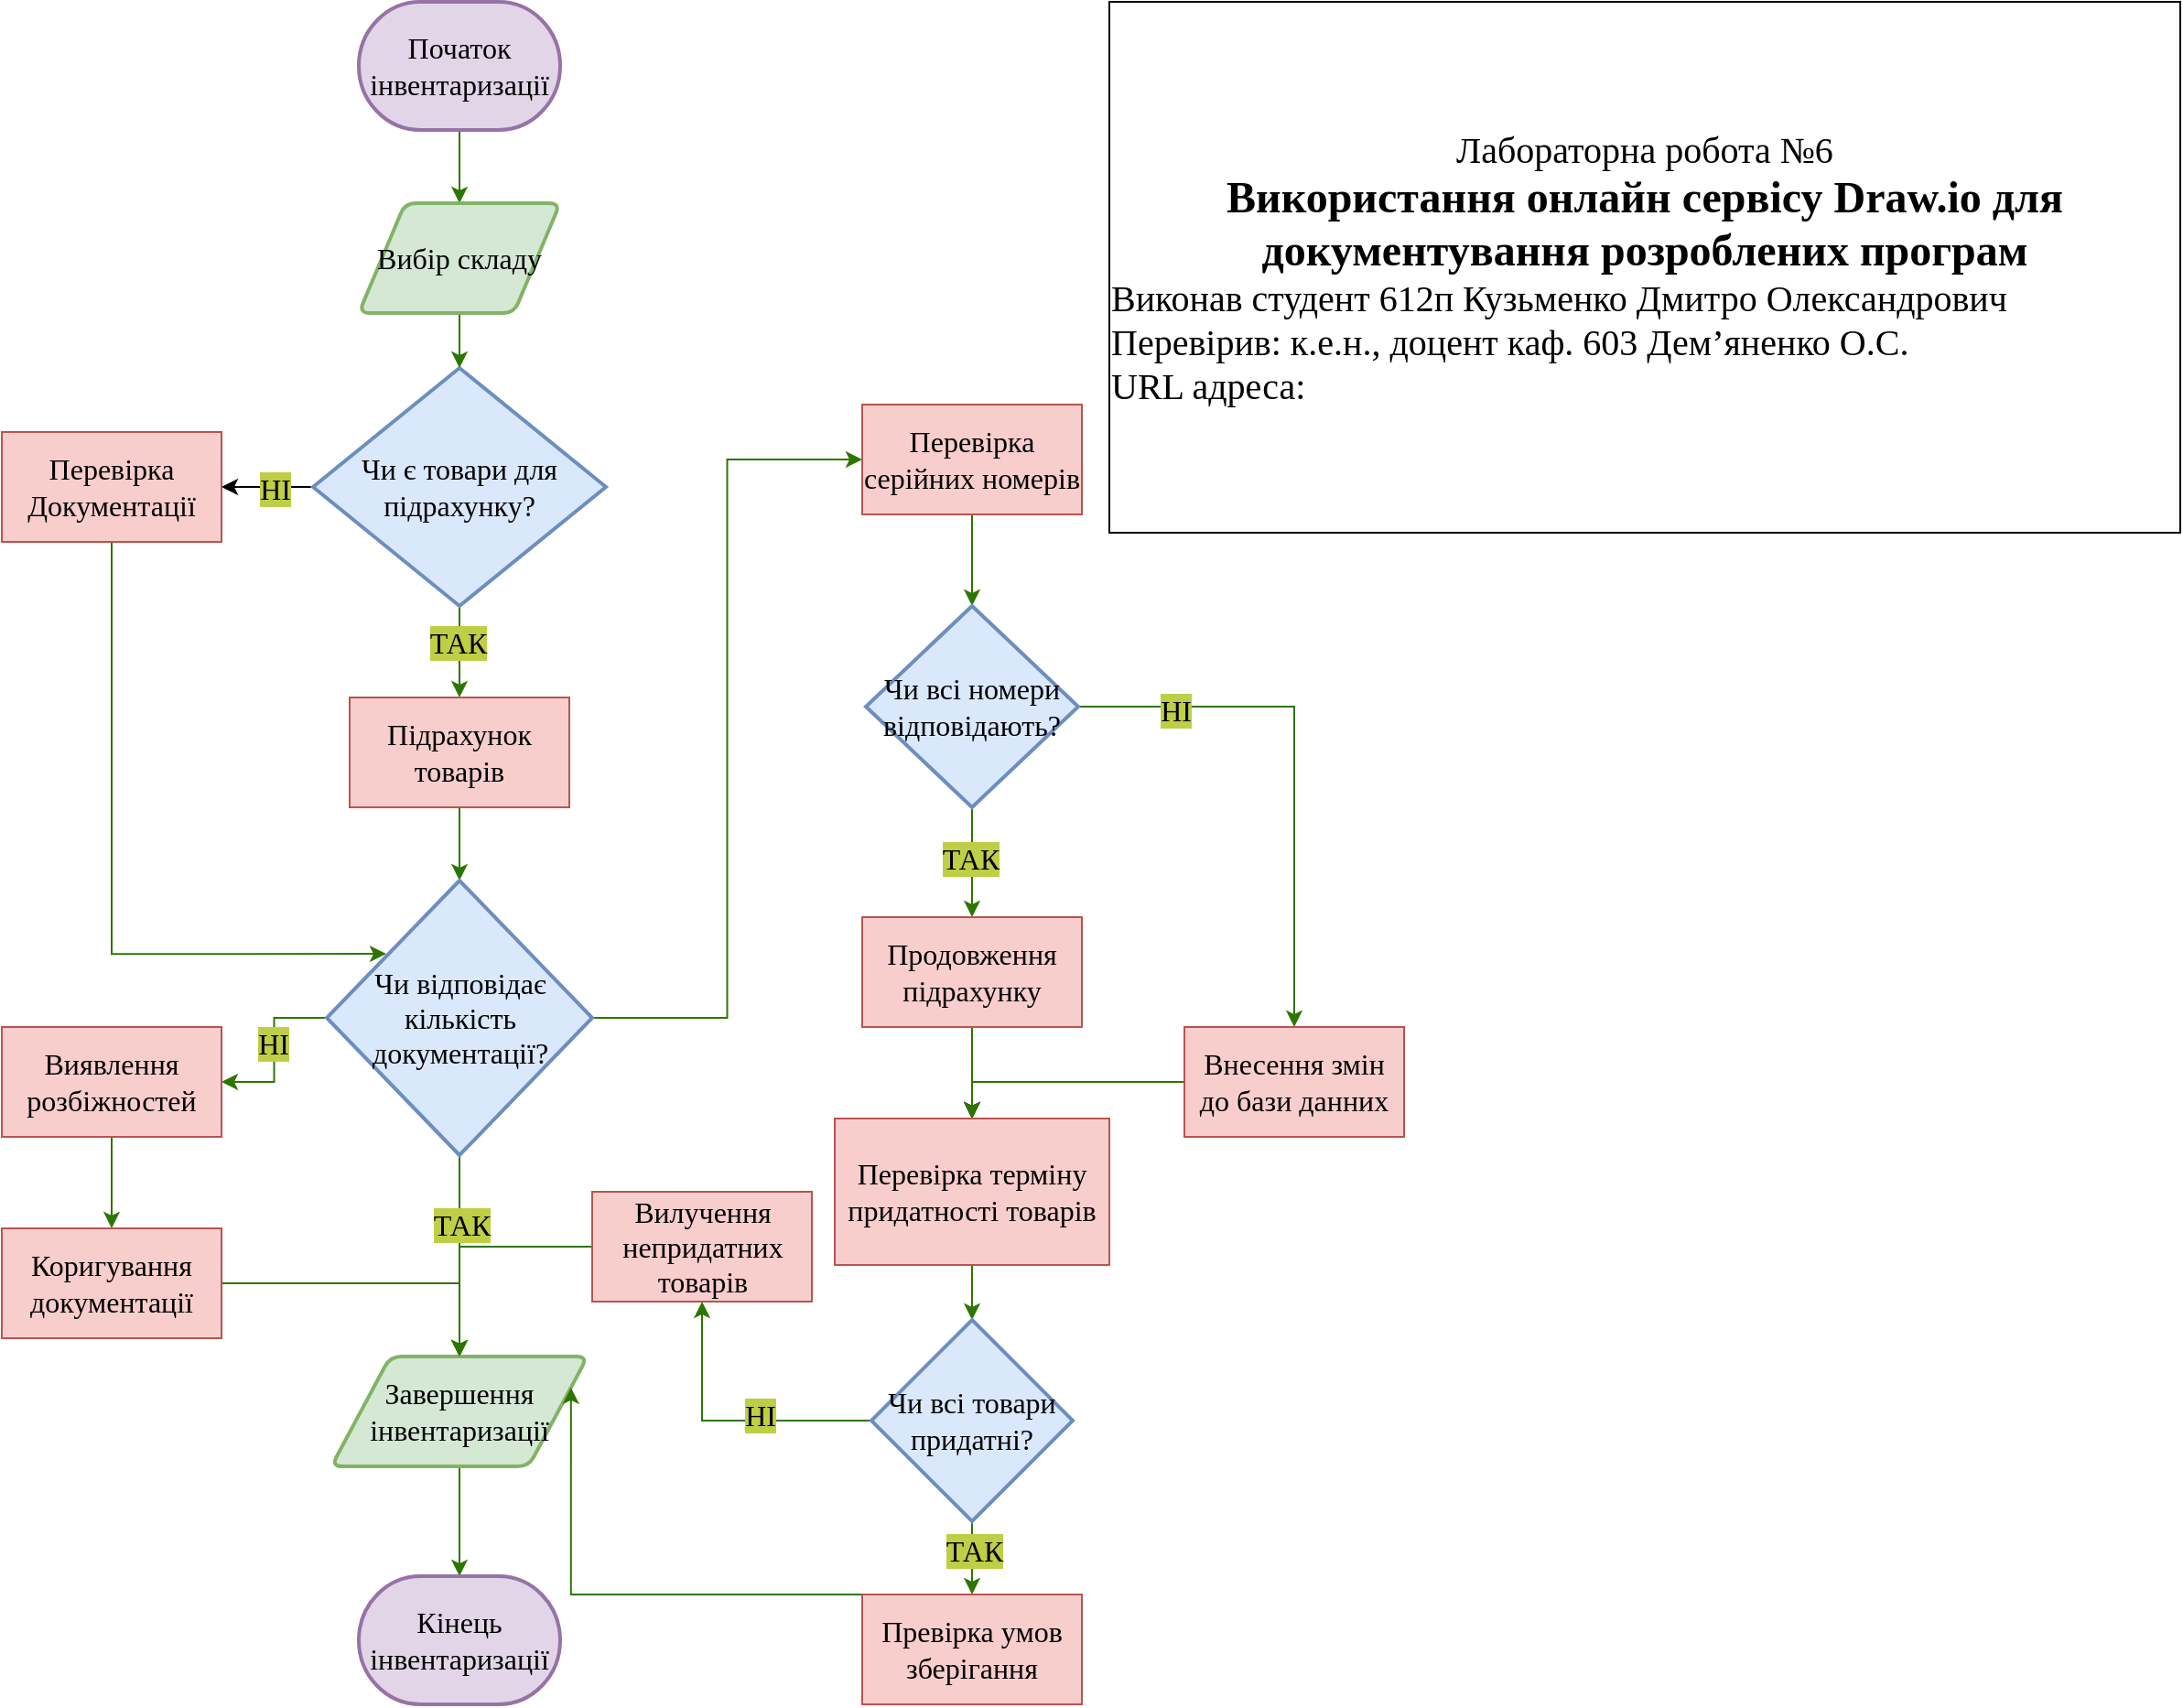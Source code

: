 <mxfile version="22.1.5" type="device">
  <diagram id="C5RBs43oDa-KdzZeNtuy" name="Page-1">
    <mxGraphModel dx="3048" dy="1012" grid="1" gridSize="10" guides="1" tooltips="1" connect="1" arrows="1" fold="1" page="1" pageScale="1" pageWidth="827" pageHeight="1169" math="0" shadow="0">
      <root>
        <mxCell id="WIyWlLk6GJQsqaUBKTNV-0" />
        <mxCell id="WIyWlLk6GJQsqaUBKTNV-1" parent="WIyWlLk6GJQsqaUBKTNV-0" />
        <mxCell id="CqZirn-vgnx0ZASu8Ui6-26" style="edgeStyle=orthogonalEdgeStyle;rounded=0;orthogonalLoop=1;jettySize=auto;html=1;fontSize=16;fontFamily=Times New Roman;fillColor=#60a917;strokeColor=#2D7600;" edge="1" parent="WIyWlLk6GJQsqaUBKTNV-1" source="CqZirn-vgnx0ZASu8Ui6-0" target="CqZirn-vgnx0ZASu8Ui6-24">
          <mxGeometry relative="1" as="geometry" />
        </mxCell>
        <mxCell id="CqZirn-vgnx0ZASu8Ui6-0" value="Початок інвентаризації" style="strokeWidth=2;html=1;shape=mxgraph.flowchart.terminator;whiteSpace=wrap;fontSize=16;fontFamily=Times New Roman;fillColor=#e1d5e7;strokeColor=#9673a6;" vertex="1" parent="WIyWlLk6GJQsqaUBKTNV-1">
          <mxGeometry x="185" y="30" width="110" height="70" as="geometry" />
        </mxCell>
        <mxCell id="CqZirn-vgnx0ZASu8Ui6-5" style="edgeStyle=orthogonalEdgeStyle;rounded=0;orthogonalLoop=1;jettySize=auto;html=1;fontSize=16;fontFamily=Times New Roman;fillColor=#60a917;strokeColor=#2D7600;" edge="1" parent="WIyWlLk6GJQsqaUBKTNV-1" source="CqZirn-vgnx0ZASu8Ui6-2" target="CqZirn-vgnx0ZASu8Ui6-4">
          <mxGeometry relative="1" as="geometry" />
        </mxCell>
        <mxCell id="CqZirn-vgnx0ZASu8Ui6-19" value="ТАК" style="edgeLabel;html=1;align=center;verticalAlign=middle;resizable=0;points=[];fontSize=16;fontFamily=Times New Roman;labelBackgroundColor=#bece46;" vertex="1" connectable="0" parent="CqZirn-vgnx0ZASu8Ui6-5">
          <mxGeometry x="-0.209" y="-1" relative="1" as="geometry">
            <mxPoint as="offset" />
          </mxGeometry>
        </mxCell>
        <mxCell id="CqZirn-vgnx0ZASu8Ui6-7" style="edgeStyle=orthogonalEdgeStyle;rounded=0;orthogonalLoop=1;jettySize=auto;html=1;fontSize=16;fontFamily=Times New Roman;" edge="1" parent="WIyWlLk6GJQsqaUBKTNV-1" source="CqZirn-vgnx0ZASu8Ui6-2" target="CqZirn-vgnx0ZASu8Ui6-6">
          <mxGeometry relative="1" as="geometry" />
        </mxCell>
        <mxCell id="CqZirn-vgnx0ZASu8Ui6-18" value="НІ" style="edgeLabel;html=1;align=center;verticalAlign=middle;resizable=0;points=[];fontSize=16;fontFamily=Times New Roman;labelBackgroundColor=#bece46;" vertex="1" connectable="0" parent="CqZirn-vgnx0ZASu8Ui6-7">
          <mxGeometry x="-0.153" y="1" relative="1" as="geometry">
            <mxPoint as="offset" />
          </mxGeometry>
        </mxCell>
        <mxCell id="CqZirn-vgnx0ZASu8Ui6-2" value="Чи є товари для підрахунку?" style="strokeWidth=2;html=1;shape=mxgraph.flowchart.decision;whiteSpace=wrap;fontSize=16;fontFamily=Times New Roman;fillColor=#dae8fc;strokeColor=#6c8ebf;" vertex="1" parent="WIyWlLk6GJQsqaUBKTNV-1">
          <mxGeometry x="160" y="230" width="160" height="130" as="geometry" />
        </mxCell>
        <mxCell id="CqZirn-vgnx0ZASu8Ui6-9" style="edgeStyle=orthogonalEdgeStyle;rounded=0;orthogonalLoop=1;jettySize=auto;html=1;fontSize=16;fontFamily=Times New Roman;fillColor=#60a917;strokeColor=#2D7600;" edge="1" parent="WIyWlLk6GJQsqaUBKTNV-1" source="CqZirn-vgnx0ZASu8Ui6-4" target="CqZirn-vgnx0ZASu8Ui6-8">
          <mxGeometry relative="1" as="geometry" />
        </mxCell>
        <mxCell id="CqZirn-vgnx0ZASu8Ui6-4" value="Підрахунок товарів" style="rounded=0;whiteSpace=wrap;html=1;fontSize=16;fontFamily=Times New Roman;fillColor=#f8cecc;strokeColor=#b85450;" vertex="1" parent="WIyWlLk6GJQsqaUBKTNV-1">
          <mxGeometry x="180" y="410" width="120" height="60" as="geometry" />
        </mxCell>
        <mxCell id="CqZirn-vgnx0ZASu8Ui6-15" style="edgeStyle=orthogonalEdgeStyle;rounded=0;orthogonalLoop=1;jettySize=auto;html=1;entryX=0.224;entryY=0.267;entryDx=0;entryDy=0;entryPerimeter=0;fontSize=16;fontFamily=Times New Roman;fillColor=#60a917;strokeColor=#2D7600;" edge="1" parent="WIyWlLk6GJQsqaUBKTNV-1" source="CqZirn-vgnx0ZASu8Ui6-6" target="CqZirn-vgnx0ZASu8Ui6-8">
          <mxGeometry relative="1" as="geometry">
            <mxPoint x="140" y="600" as="targetPoint" />
            <Array as="points">
              <mxPoint x="50" y="550" />
            </Array>
          </mxGeometry>
        </mxCell>
        <mxCell id="CqZirn-vgnx0ZASu8Ui6-6" value="Перевірка Документації" style="rounded=0;whiteSpace=wrap;html=1;fontSize=16;fontFamily=Times New Roman;fillColor=#f8cecc;strokeColor=#b85450;" vertex="1" parent="WIyWlLk6GJQsqaUBKTNV-1">
          <mxGeometry x="-10" y="265" width="120" height="60" as="geometry" />
        </mxCell>
        <mxCell id="CqZirn-vgnx0ZASu8Ui6-14" style="edgeStyle=orthogonalEdgeStyle;rounded=0;orthogonalLoop=1;jettySize=auto;html=1;fontSize=16;fontFamily=Times New Roman;fillColor=#60a917;strokeColor=#2D7600;" edge="1" parent="WIyWlLk6GJQsqaUBKTNV-1" source="CqZirn-vgnx0ZASu8Ui6-8" target="CqZirn-vgnx0ZASu8Ui6-28">
          <mxGeometry relative="1" as="geometry">
            <mxPoint x="240" y="700" as="targetPoint" />
          </mxGeometry>
        </mxCell>
        <mxCell id="CqZirn-vgnx0ZASu8Ui6-21" value="ТАК" style="edgeLabel;html=1;align=center;verticalAlign=middle;resizable=0;points=[];fontSize=16;fontFamily=Times New Roman;labelBackgroundColor=#bece46;" vertex="1" connectable="0" parent="CqZirn-vgnx0ZASu8Ui6-14">
          <mxGeometry x="-0.306" y="1" relative="1" as="geometry">
            <mxPoint as="offset" />
          </mxGeometry>
        </mxCell>
        <mxCell id="CqZirn-vgnx0ZASu8Ui6-17" style="edgeStyle=orthogonalEdgeStyle;rounded=0;orthogonalLoop=1;jettySize=auto;html=1;fontSize=16;fontFamily=Times New Roman;fillColor=#60a917;strokeColor=#2D7600;" edge="1" parent="WIyWlLk6GJQsqaUBKTNV-1" source="CqZirn-vgnx0ZASu8Ui6-8" target="CqZirn-vgnx0ZASu8Ui6-16">
          <mxGeometry relative="1" as="geometry" />
        </mxCell>
        <mxCell id="CqZirn-vgnx0ZASu8Ui6-20" value="НІ" style="edgeLabel;html=1;align=center;verticalAlign=middle;resizable=0;points=[];fontSize=16;fontFamily=Times New Roman;labelBackgroundColor=#bece46;" vertex="1" connectable="0" parent="CqZirn-vgnx0ZASu8Ui6-17">
          <mxGeometry x="-0.077" y="-1" relative="1" as="geometry">
            <mxPoint as="offset" />
          </mxGeometry>
        </mxCell>
        <mxCell id="CqZirn-vgnx0ZASu8Ui6-34" style="edgeStyle=orthogonalEdgeStyle;rounded=0;orthogonalLoop=1;jettySize=auto;html=1;entryX=0;entryY=0.5;entryDx=0;entryDy=0;fontSize=16;fontFamily=Times New Roman;fillColor=#60a917;strokeColor=#2D7600;" edge="1" parent="WIyWlLk6GJQsqaUBKTNV-1" source="CqZirn-vgnx0ZASu8Ui6-8" target="CqZirn-vgnx0ZASu8Ui6-33">
          <mxGeometry relative="1" as="geometry" />
        </mxCell>
        <mxCell id="CqZirn-vgnx0ZASu8Ui6-8" value="Чи відповідає кількість документації?" style="strokeWidth=2;html=1;shape=mxgraph.flowchart.decision;whiteSpace=wrap;fontSize=16;fontFamily=Times New Roman;fillColor=#dae8fc;strokeColor=#6c8ebf;" vertex="1" parent="WIyWlLk6GJQsqaUBKTNV-1">
          <mxGeometry x="167.5" y="510" width="145" height="150" as="geometry" />
        </mxCell>
        <mxCell id="CqZirn-vgnx0ZASu8Ui6-23" style="edgeStyle=orthogonalEdgeStyle;rounded=0;orthogonalLoop=1;jettySize=auto;html=1;fontSize=16;fontFamily=Times New Roman;fillColor=#60a917;strokeColor=#2D7600;" edge="1" parent="WIyWlLk6GJQsqaUBKTNV-1" source="CqZirn-vgnx0ZASu8Ui6-16" target="CqZirn-vgnx0ZASu8Ui6-22">
          <mxGeometry relative="1" as="geometry" />
        </mxCell>
        <mxCell id="CqZirn-vgnx0ZASu8Ui6-16" value="Виявлення розбіжностей" style="rounded=0;whiteSpace=wrap;html=1;fontSize=16;fontFamily=Times New Roman;fillColor=#f8cecc;strokeColor=#b85450;" vertex="1" parent="WIyWlLk6GJQsqaUBKTNV-1">
          <mxGeometry x="-10" y="590" width="120" height="60" as="geometry" />
        </mxCell>
        <mxCell id="CqZirn-vgnx0ZASu8Ui6-29" style="edgeStyle=orthogonalEdgeStyle;rounded=0;orthogonalLoop=1;jettySize=auto;html=1;fontSize=16;fontFamily=Times New Roman;fillColor=#60a917;strokeColor=#2D7600;" edge="1" parent="WIyWlLk6GJQsqaUBKTNV-1" source="CqZirn-vgnx0ZASu8Ui6-22" target="CqZirn-vgnx0ZASu8Ui6-28">
          <mxGeometry relative="1" as="geometry" />
        </mxCell>
        <mxCell id="CqZirn-vgnx0ZASu8Ui6-22" value="Коригування документації" style="rounded=0;whiteSpace=wrap;html=1;fontSize=16;fontFamily=Times New Roman;fillColor=#f8cecc;strokeColor=#b85450;" vertex="1" parent="WIyWlLk6GJQsqaUBKTNV-1">
          <mxGeometry x="-10" y="700" width="120" height="60" as="geometry" />
        </mxCell>
        <mxCell id="CqZirn-vgnx0ZASu8Ui6-27" style="edgeStyle=orthogonalEdgeStyle;rounded=0;orthogonalLoop=1;jettySize=auto;html=1;fontSize=16;fontFamily=Times New Roman;fillColor=#60a917;strokeColor=#2D7600;" edge="1" parent="WIyWlLk6GJQsqaUBKTNV-1" source="CqZirn-vgnx0ZASu8Ui6-24" target="CqZirn-vgnx0ZASu8Ui6-2">
          <mxGeometry relative="1" as="geometry" />
        </mxCell>
        <mxCell id="CqZirn-vgnx0ZASu8Ui6-24" value="Вибір складу" style="shape=parallelogram;html=1;strokeWidth=2;perimeter=parallelogramPerimeter;whiteSpace=wrap;rounded=1;arcSize=12;size=0.23;fontSize=16;fontFamily=Times New Roman;fillColor=#d5e8d4;strokeColor=#82b366;" vertex="1" parent="WIyWlLk6GJQsqaUBKTNV-1">
          <mxGeometry x="185" y="140" width="110" height="60" as="geometry" />
        </mxCell>
        <mxCell id="CqZirn-vgnx0ZASu8Ui6-31" style="edgeStyle=orthogonalEdgeStyle;rounded=0;orthogonalLoop=1;jettySize=auto;html=1;fontSize=16;fontFamily=Times New Roman;fillColor=#60a917;strokeColor=#2D7600;" edge="1" parent="WIyWlLk6GJQsqaUBKTNV-1" source="CqZirn-vgnx0ZASu8Ui6-28" target="CqZirn-vgnx0ZASu8Ui6-30">
          <mxGeometry relative="1" as="geometry" />
        </mxCell>
        <mxCell id="CqZirn-vgnx0ZASu8Ui6-28" value="Завершення інвентаризації" style="shape=parallelogram;html=1;strokeWidth=2;perimeter=parallelogramPerimeter;whiteSpace=wrap;rounded=1;arcSize=12;size=0.23;fontSize=16;fontFamily=Times New Roman;fillColor=#d5e8d4;strokeColor=#82b366;" vertex="1" parent="WIyWlLk6GJQsqaUBKTNV-1">
          <mxGeometry x="170" y="770" width="140" height="60" as="geometry" />
        </mxCell>
        <mxCell id="CqZirn-vgnx0ZASu8Ui6-30" value="Кінець інвентаризації" style="strokeWidth=2;html=1;shape=mxgraph.flowchart.terminator;whiteSpace=wrap;fontSize=16;fontFamily=Times New Roman;fillColor=#e1d5e7;strokeColor=#9673a6;" vertex="1" parent="WIyWlLk6GJQsqaUBKTNV-1">
          <mxGeometry x="185" y="890" width="110" height="70" as="geometry" />
        </mxCell>
        <mxCell id="CqZirn-vgnx0ZASu8Ui6-36" style="edgeStyle=orthogonalEdgeStyle;rounded=0;orthogonalLoop=1;jettySize=auto;html=1;fontSize=16;fontFamily=Times New Roman;fillColor=#60a917;strokeColor=#2D7600;" edge="1" parent="WIyWlLk6GJQsqaUBKTNV-1" source="CqZirn-vgnx0ZASu8Ui6-33" target="CqZirn-vgnx0ZASu8Ui6-35">
          <mxGeometry relative="1" as="geometry" />
        </mxCell>
        <mxCell id="CqZirn-vgnx0ZASu8Ui6-33" value="Перевірка серійних номерів" style="rounded=0;whiteSpace=wrap;html=1;fontSize=16;fontFamily=Times New Roman;fillColor=#f8cecc;strokeColor=#b85450;" vertex="1" parent="WIyWlLk6GJQsqaUBKTNV-1">
          <mxGeometry x="460" y="250" width="120" height="60" as="geometry" />
        </mxCell>
        <mxCell id="CqZirn-vgnx0ZASu8Ui6-40" style="edgeStyle=orthogonalEdgeStyle;rounded=0;orthogonalLoop=1;jettySize=auto;html=1;entryX=0.5;entryY=0;entryDx=0;entryDy=0;fontSize=16;fontFamily=Times New Roman;fillColor=#60a917;strokeColor=#2D7600;" edge="1" parent="WIyWlLk6GJQsqaUBKTNV-1" source="CqZirn-vgnx0ZASu8Ui6-35" target="CqZirn-vgnx0ZASu8Ui6-39">
          <mxGeometry relative="1" as="geometry" />
        </mxCell>
        <mxCell id="CqZirn-vgnx0ZASu8Ui6-59" value="НІ" style="edgeLabel;html=1;align=center;verticalAlign=middle;resizable=0;points=[];fontSize=16;fontFamily=Times New Roman;labelBackgroundColor=#bece46;" vertex="1" connectable="0" parent="CqZirn-vgnx0ZASu8Ui6-40">
          <mxGeometry x="-0.642" y="-2" relative="1" as="geometry">
            <mxPoint as="offset" />
          </mxGeometry>
        </mxCell>
        <mxCell id="CqZirn-vgnx0ZASu8Ui6-43" style="edgeStyle=orthogonalEdgeStyle;rounded=0;orthogonalLoop=1;jettySize=auto;html=1;fontSize=16;fontFamily=Times New Roman;fillColor=#60a917;strokeColor=#2D7600;" edge="1" parent="WIyWlLk6GJQsqaUBKTNV-1" source="CqZirn-vgnx0ZASu8Ui6-35" target="CqZirn-vgnx0ZASu8Ui6-42">
          <mxGeometry relative="1" as="geometry" />
        </mxCell>
        <mxCell id="CqZirn-vgnx0ZASu8Ui6-57" value="ТАК" style="edgeLabel;html=1;align=center;verticalAlign=middle;resizable=0;points=[];fontSize=16;fontFamily=Times New Roman;labelBackgroundColor=#bece46;" vertex="1" connectable="0" parent="CqZirn-vgnx0ZASu8Ui6-43">
          <mxGeometry x="-0.086" y="-1" relative="1" as="geometry">
            <mxPoint as="offset" />
          </mxGeometry>
        </mxCell>
        <mxCell id="CqZirn-vgnx0ZASu8Ui6-35" value="Чи всі номери відповідають?" style="strokeWidth=2;html=1;shape=mxgraph.flowchart.decision;whiteSpace=wrap;fontSize=16;fontFamily=Times New Roman;fillColor=#dae8fc;strokeColor=#6c8ebf;" vertex="1" parent="WIyWlLk6GJQsqaUBKTNV-1">
          <mxGeometry x="462" y="360" width="116" height="110" as="geometry" />
        </mxCell>
        <mxCell id="CqZirn-vgnx0ZASu8Ui6-69" style="edgeStyle=orthogonalEdgeStyle;rounded=0;orthogonalLoop=1;jettySize=auto;html=1;entryX=0.5;entryY=0;entryDx=0;entryDy=0;fillColor=#60a917;strokeColor=#2D7600;" edge="1" parent="WIyWlLk6GJQsqaUBKTNV-1" source="CqZirn-vgnx0ZASu8Ui6-39" target="CqZirn-vgnx0ZASu8Ui6-44">
          <mxGeometry relative="1" as="geometry" />
        </mxCell>
        <mxCell id="CqZirn-vgnx0ZASu8Ui6-39" value="Внесення змін до бази данних" style="rounded=0;whiteSpace=wrap;html=1;fontSize=16;fontFamily=Times New Roman;fillColor=#f8cecc;strokeColor=#b85450;" vertex="1" parent="WIyWlLk6GJQsqaUBKTNV-1">
          <mxGeometry x="636" y="590" width="120" height="60" as="geometry" />
        </mxCell>
        <mxCell id="CqZirn-vgnx0ZASu8Ui6-45" style="edgeStyle=orthogonalEdgeStyle;rounded=0;orthogonalLoop=1;jettySize=auto;html=1;fontSize=16;fontFamily=Times New Roman;" edge="1" parent="WIyWlLk6GJQsqaUBKTNV-1" source="CqZirn-vgnx0ZASu8Ui6-42" target="CqZirn-vgnx0ZASu8Ui6-44">
          <mxGeometry relative="1" as="geometry" />
        </mxCell>
        <mxCell id="CqZirn-vgnx0ZASu8Ui6-47" value="" style="edgeStyle=orthogonalEdgeStyle;rounded=0;orthogonalLoop=1;jettySize=auto;html=1;fontSize=16;fontFamily=Times New Roman;fillColor=#60a917;strokeColor=#2D7600;" edge="1" parent="WIyWlLk6GJQsqaUBKTNV-1" source="CqZirn-vgnx0ZASu8Ui6-42" target="CqZirn-vgnx0ZASu8Ui6-44">
          <mxGeometry relative="1" as="geometry" />
        </mxCell>
        <mxCell id="CqZirn-vgnx0ZASu8Ui6-42" value="Продовження підрахунку" style="rounded=0;whiteSpace=wrap;html=1;fontSize=16;fontFamily=Times New Roman;fillColor=#f8cecc;strokeColor=#b85450;" vertex="1" parent="WIyWlLk6GJQsqaUBKTNV-1">
          <mxGeometry x="460" y="530" width="120" height="60" as="geometry" />
        </mxCell>
        <mxCell id="CqZirn-vgnx0ZASu8Ui6-49" style="edgeStyle=orthogonalEdgeStyle;rounded=0;orthogonalLoop=1;jettySize=auto;html=1;fontSize=16;fontFamily=Times New Roman;fillColor=#60a917;strokeColor=#2D7600;" edge="1" parent="WIyWlLk6GJQsqaUBKTNV-1" source="CqZirn-vgnx0ZASu8Ui6-44" target="CqZirn-vgnx0ZASu8Ui6-48">
          <mxGeometry relative="1" as="geometry" />
        </mxCell>
        <mxCell id="CqZirn-vgnx0ZASu8Ui6-44" value="Перевірка терміну придатності товарів" style="rounded=0;whiteSpace=wrap;html=1;fontSize=16;fontFamily=Times New Roman;fillColor=#f8cecc;strokeColor=#b85450;" vertex="1" parent="WIyWlLk6GJQsqaUBKTNV-1">
          <mxGeometry x="445" y="640" width="150" height="80" as="geometry" />
        </mxCell>
        <mxCell id="CqZirn-vgnx0ZASu8Ui6-52" style="edgeStyle=orthogonalEdgeStyle;rounded=0;orthogonalLoop=1;jettySize=auto;html=1;fontSize=16;fontFamily=Times New Roman;fillColor=#60a917;strokeColor=#2D7600;" edge="1" parent="WIyWlLk6GJQsqaUBKTNV-1" source="CqZirn-vgnx0ZASu8Ui6-48" target="CqZirn-vgnx0ZASu8Ui6-50">
          <mxGeometry relative="1" as="geometry" />
        </mxCell>
        <mxCell id="CqZirn-vgnx0ZASu8Ui6-56" value="ТАК" style="edgeLabel;html=1;align=center;verticalAlign=middle;resizable=0;points=[];fontSize=16;fontFamily=Times New Roman;labelBackgroundColor=#bece46;" vertex="1" connectable="0" parent="CqZirn-vgnx0ZASu8Ui6-52">
          <mxGeometry x="-0.233" y="1" relative="1" as="geometry">
            <mxPoint as="offset" />
          </mxGeometry>
        </mxCell>
        <mxCell id="CqZirn-vgnx0ZASu8Ui6-62" style="edgeStyle=orthogonalEdgeStyle;rounded=0;orthogonalLoop=1;jettySize=auto;html=1;entryX=0.5;entryY=1;entryDx=0;entryDy=0;fontSize=16;fontFamily=Times New Roman;fillColor=#60a917;strokeColor=#2D7600;" edge="1" parent="WIyWlLk6GJQsqaUBKTNV-1" source="CqZirn-vgnx0ZASu8Ui6-48" target="CqZirn-vgnx0ZASu8Ui6-61">
          <mxGeometry relative="1" as="geometry" />
        </mxCell>
        <mxCell id="CqZirn-vgnx0ZASu8Ui6-63" value="НІ" style="edgeLabel;html=1;align=center;verticalAlign=middle;resizable=0;points=[];fontSize=16;fontFamily=Times New Roman;labelBackgroundColor=#bece46;" vertex="1" connectable="0" parent="CqZirn-vgnx0ZASu8Ui6-62">
          <mxGeometry x="-0.216" y="-3" relative="1" as="geometry">
            <mxPoint as="offset" />
          </mxGeometry>
        </mxCell>
        <mxCell id="CqZirn-vgnx0ZASu8Ui6-48" value="Чи всі товари придатні?" style="strokeWidth=2;html=1;shape=mxgraph.flowchart.decision;whiteSpace=wrap;fontSize=16;fontFamily=Times New Roman;fillColor=#dae8fc;strokeColor=#6c8ebf;" vertex="1" parent="WIyWlLk6GJQsqaUBKTNV-1">
          <mxGeometry x="465" y="750" width="110" height="110" as="geometry" />
        </mxCell>
        <mxCell id="CqZirn-vgnx0ZASu8Ui6-68" style="edgeStyle=orthogonalEdgeStyle;rounded=0;orthogonalLoop=1;jettySize=auto;html=1;entryX=1;entryY=0.25;entryDx=0;entryDy=0;fillColor=#60a917;strokeColor=#2D7600;" edge="1" parent="WIyWlLk6GJQsqaUBKTNV-1" source="CqZirn-vgnx0ZASu8Ui6-50" target="CqZirn-vgnx0ZASu8Ui6-28">
          <mxGeometry relative="1" as="geometry">
            <Array as="points">
              <mxPoint x="301" y="900" />
            </Array>
          </mxGeometry>
        </mxCell>
        <mxCell id="CqZirn-vgnx0ZASu8Ui6-50" value="Превірка умов зберігання" style="rounded=0;whiteSpace=wrap;html=1;fontSize=16;fontFamily=Times New Roman;fillColor=#f8cecc;strokeColor=#b85450;" vertex="1" parent="WIyWlLk6GJQsqaUBKTNV-1">
          <mxGeometry x="460" y="900" width="120" height="60" as="geometry" />
        </mxCell>
        <mxCell id="CqZirn-vgnx0ZASu8Ui6-67" style="edgeStyle=orthogonalEdgeStyle;rounded=0;orthogonalLoop=1;jettySize=auto;html=1;fillColor=#60a917;strokeColor=#2D7600;" edge="1" parent="WIyWlLk6GJQsqaUBKTNV-1" source="CqZirn-vgnx0ZASu8Ui6-61" target="CqZirn-vgnx0ZASu8Ui6-28">
          <mxGeometry relative="1" as="geometry" />
        </mxCell>
        <mxCell id="CqZirn-vgnx0ZASu8Ui6-61" value="Вилучення непридатних товарів" style="rounded=0;whiteSpace=wrap;html=1;fontSize=16;fontFamily=Times New Roman;fillColor=#f8cecc;strokeColor=#b85450;" vertex="1" parent="WIyWlLk6GJQsqaUBKTNV-1">
          <mxGeometry x="312.5" y="680" width="120" height="60" as="geometry" />
        </mxCell>
        <mxCell id="CqZirn-vgnx0ZASu8Ui6-70" value="&lt;font style=&quot;&quot;&gt;&lt;span style=&quot;font-size: 20px;&quot;&gt;Лабораторна робота №6&lt;/span&gt;&lt;br style=&quot;font-size: 20px;&quot;&gt;&lt;b style=&quot;&quot;&gt;&lt;font style=&quot;&quot;&gt;&lt;font style=&quot;font-size: 24px;&quot;&gt;Використання онлайн сервісу Draw.io для документування розроблених програм&lt;/font&gt;&lt;br style=&quot;font-size: 20px;&quot;&gt;&lt;div style=&quot;font-size: 20px; text-align: left;&quot;&gt;&lt;span style=&quot;background-color: initial; font-weight: normal; font-size: 20px;&quot;&gt;Виконав студент 612п Кузьменко Дмитро Олександрович&lt;/span&gt;&lt;/div&gt;&lt;/font&gt;&lt;/b&gt;&lt;/font&gt;&lt;div style=&quot;text-align: left; font-size: 20px;&quot;&gt;&lt;font style=&quot;font-size: 20px;&quot;&gt;&lt;span style=&quot;background-color: initial; font-size: 20px;&quot;&gt;Перевірив:&amp;nbsp;&lt;/span&gt;&lt;span style=&quot;text-align: right; background-color: initial; font-size: 20px;&quot;&gt;к.е.н., доцент каф. 603&amp;nbsp;&lt;/span&gt;&lt;span style=&quot;text-align: right; background-color: initial; font-size: 20px;&quot;&gt;&lt;span style=&quot;line-height: 107%; font-size: 20px;&quot;&gt;Дем’яненко О.С.&lt;/span&gt;&lt;/span&gt;&lt;/font&gt;&lt;/div&gt;&lt;div style=&quot;text-align: left; font-size: 20px;&quot;&gt;&lt;span style=&quot;background-color: initial; font-size: 20px;&quot;&gt;&lt;font style=&quot;font-size: 20px;&quot;&gt;URL адреса:&lt;/font&gt;&lt;/span&gt;&lt;/div&gt;" style="rounded=0;whiteSpace=wrap;html=1;fontFamily=Times New Roman;fontSize=20;" vertex="1" parent="WIyWlLk6GJQsqaUBKTNV-1">
          <mxGeometry x="595" y="30" width="585" height="290" as="geometry" />
        </mxCell>
      </root>
    </mxGraphModel>
  </diagram>
</mxfile>

